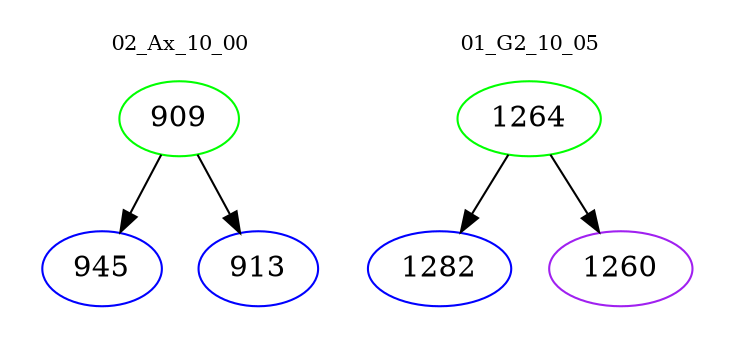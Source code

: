 digraph{
subgraph cluster_0 {
color = white
label = "02_Ax_10_00";
fontsize=10;
T0_909 [label="909", color="green"]
T0_909 -> T0_945 [color="black"]
T0_945 [label="945", color="blue"]
T0_909 -> T0_913 [color="black"]
T0_913 [label="913", color="blue"]
}
subgraph cluster_1 {
color = white
label = "01_G2_10_05";
fontsize=10;
T1_1264 [label="1264", color="green"]
T1_1264 -> T1_1282 [color="black"]
T1_1282 [label="1282", color="blue"]
T1_1264 -> T1_1260 [color="black"]
T1_1260 [label="1260", color="purple"]
}
}
